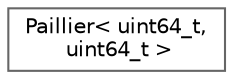 digraph "Graphical Class Hierarchy"
{
 // LATEX_PDF_SIZE
  bgcolor="transparent";
  edge [fontname=Helvetica,fontsize=10,labelfontname=Helvetica,labelfontsize=10];
  node [fontname=Helvetica,fontsize=10,shape=box,height=0.2,width=0.4];
  rankdir="LR";
  Node0 [id="Node000000",label="Paillier\< uint64_t,\l uint64_t \>",height=0.2,width=0.4,color="grey40", fillcolor="white", style="filled",URL="$class_paillier.html",tooltip=" "];
}
